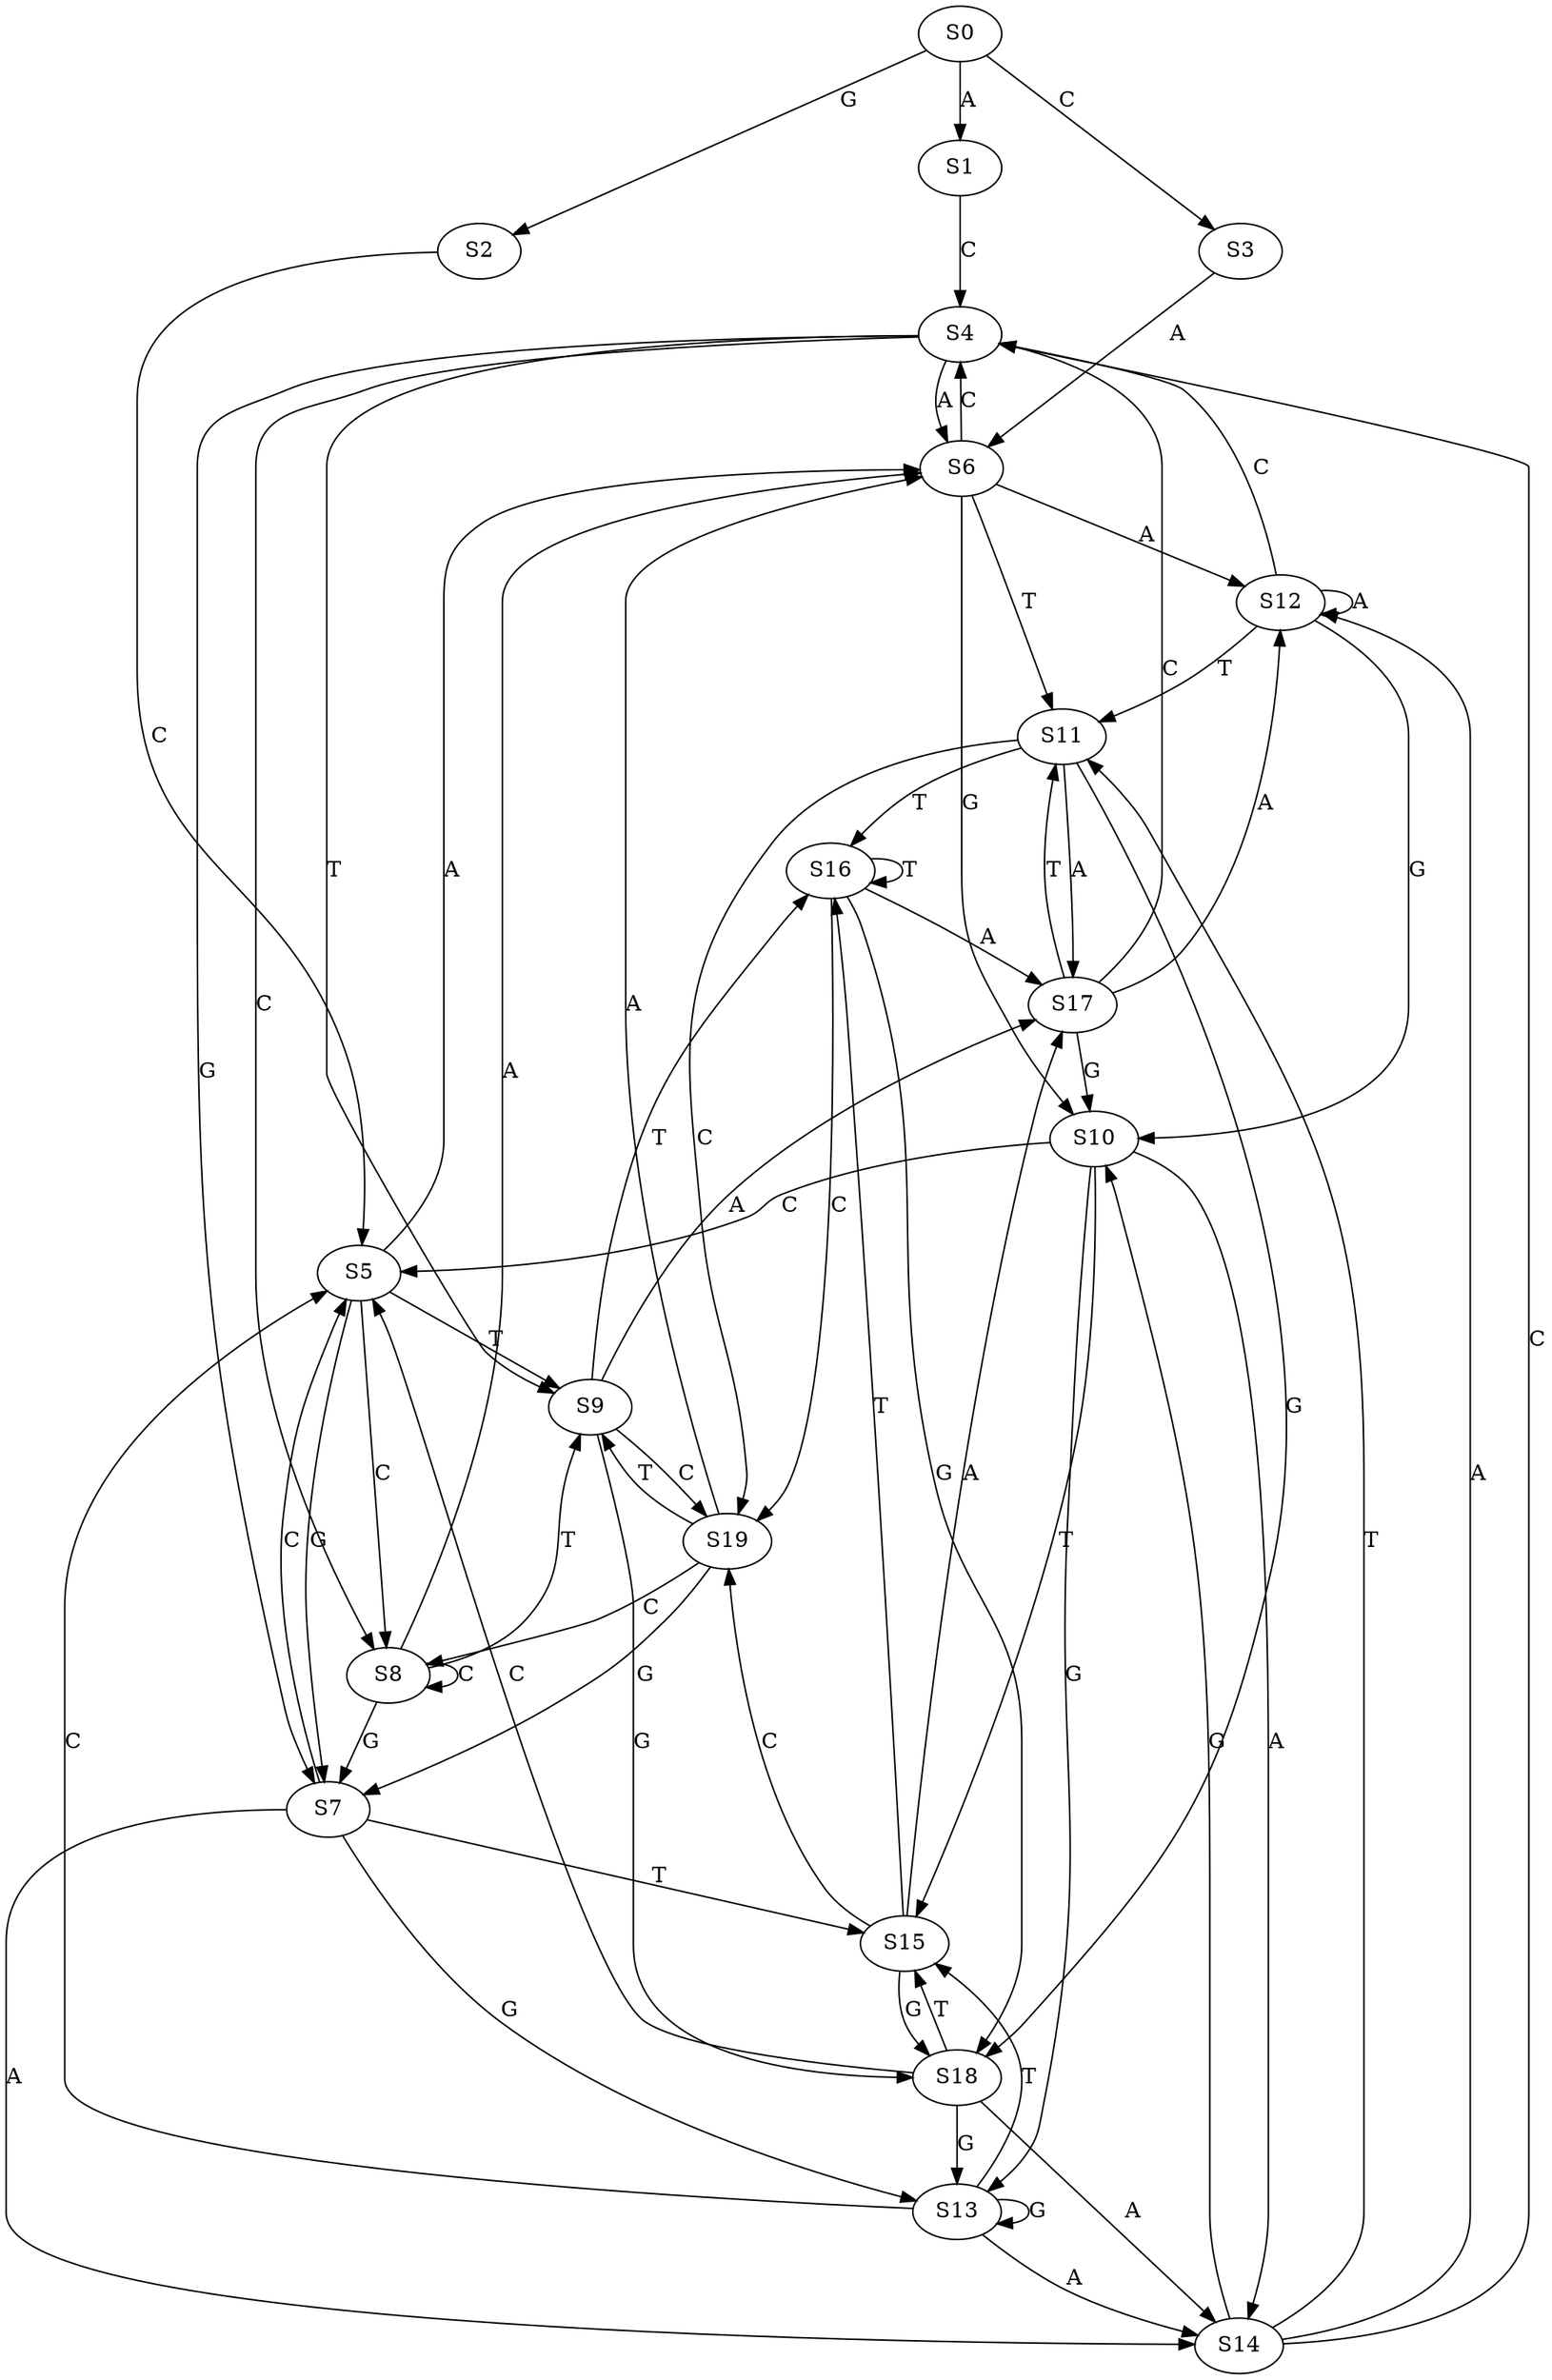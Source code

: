strict digraph  {
	S0 -> S1 [ label = A ];
	S0 -> S2 [ label = G ];
	S0 -> S3 [ label = C ];
	S1 -> S4 [ label = C ];
	S2 -> S5 [ label = C ];
	S3 -> S6 [ label = A ];
	S4 -> S7 [ label = G ];
	S4 -> S8 [ label = C ];
	S4 -> S9 [ label = T ];
	S4 -> S6 [ label = A ];
	S5 -> S7 [ label = G ];
	S5 -> S9 [ label = T ];
	S5 -> S8 [ label = C ];
	S5 -> S6 [ label = A ];
	S6 -> S4 [ label = C ];
	S6 -> S10 [ label = G ];
	S6 -> S11 [ label = T ];
	S6 -> S12 [ label = A ];
	S7 -> S13 [ label = G ];
	S7 -> S5 [ label = C ];
	S7 -> S14 [ label = A ];
	S7 -> S15 [ label = T ];
	S8 -> S6 [ label = A ];
	S8 -> S7 [ label = G ];
	S8 -> S8 [ label = C ];
	S8 -> S9 [ label = T ];
	S9 -> S16 [ label = T ];
	S9 -> S17 [ label = A ];
	S9 -> S18 [ label = G ];
	S9 -> S19 [ label = C ];
	S10 -> S5 [ label = C ];
	S10 -> S13 [ label = G ];
	S10 -> S14 [ label = A ];
	S10 -> S15 [ label = T ];
	S11 -> S17 [ label = A ];
	S11 -> S19 [ label = C ];
	S11 -> S16 [ label = T ];
	S11 -> S18 [ label = G ];
	S12 -> S10 [ label = G ];
	S12 -> S4 [ label = C ];
	S12 -> S12 [ label = A ];
	S12 -> S11 [ label = T ];
	S13 -> S15 [ label = T ];
	S13 -> S14 [ label = A ];
	S13 -> S5 [ label = C ];
	S13 -> S13 [ label = G ];
	S14 -> S4 [ label = C ];
	S14 -> S12 [ label = A ];
	S14 -> S10 [ label = G ];
	S14 -> S11 [ label = T ];
	S15 -> S17 [ label = A ];
	S15 -> S19 [ label = C ];
	S15 -> S18 [ label = G ];
	S15 -> S16 [ label = T ];
	S16 -> S17 [ label = A ];
	S16 -> S19 [ label = C ];
	S16 -> S18 [ label = G ];
	S16 -> S16 [ label = T ];
	S17 -> S10 [ label = G ];
	S17 -> S12 [ label = A ];
	S17 -> S4 [ label = C ];
	S17 -> S11 [ label = T ];
	S18 -> S5 [ label = C ];
	S18 -> S15 [ label = T ];
	S18 -> S13 [ label = G ];
	S18 -> S14 [ label = A ];
	S19 -> S8 [ label = C ];
	S19 -> S9 [ label = T ];
	S19 -> S7 [ label = G ];
	S19 -> S6 [ label = A ];
}
